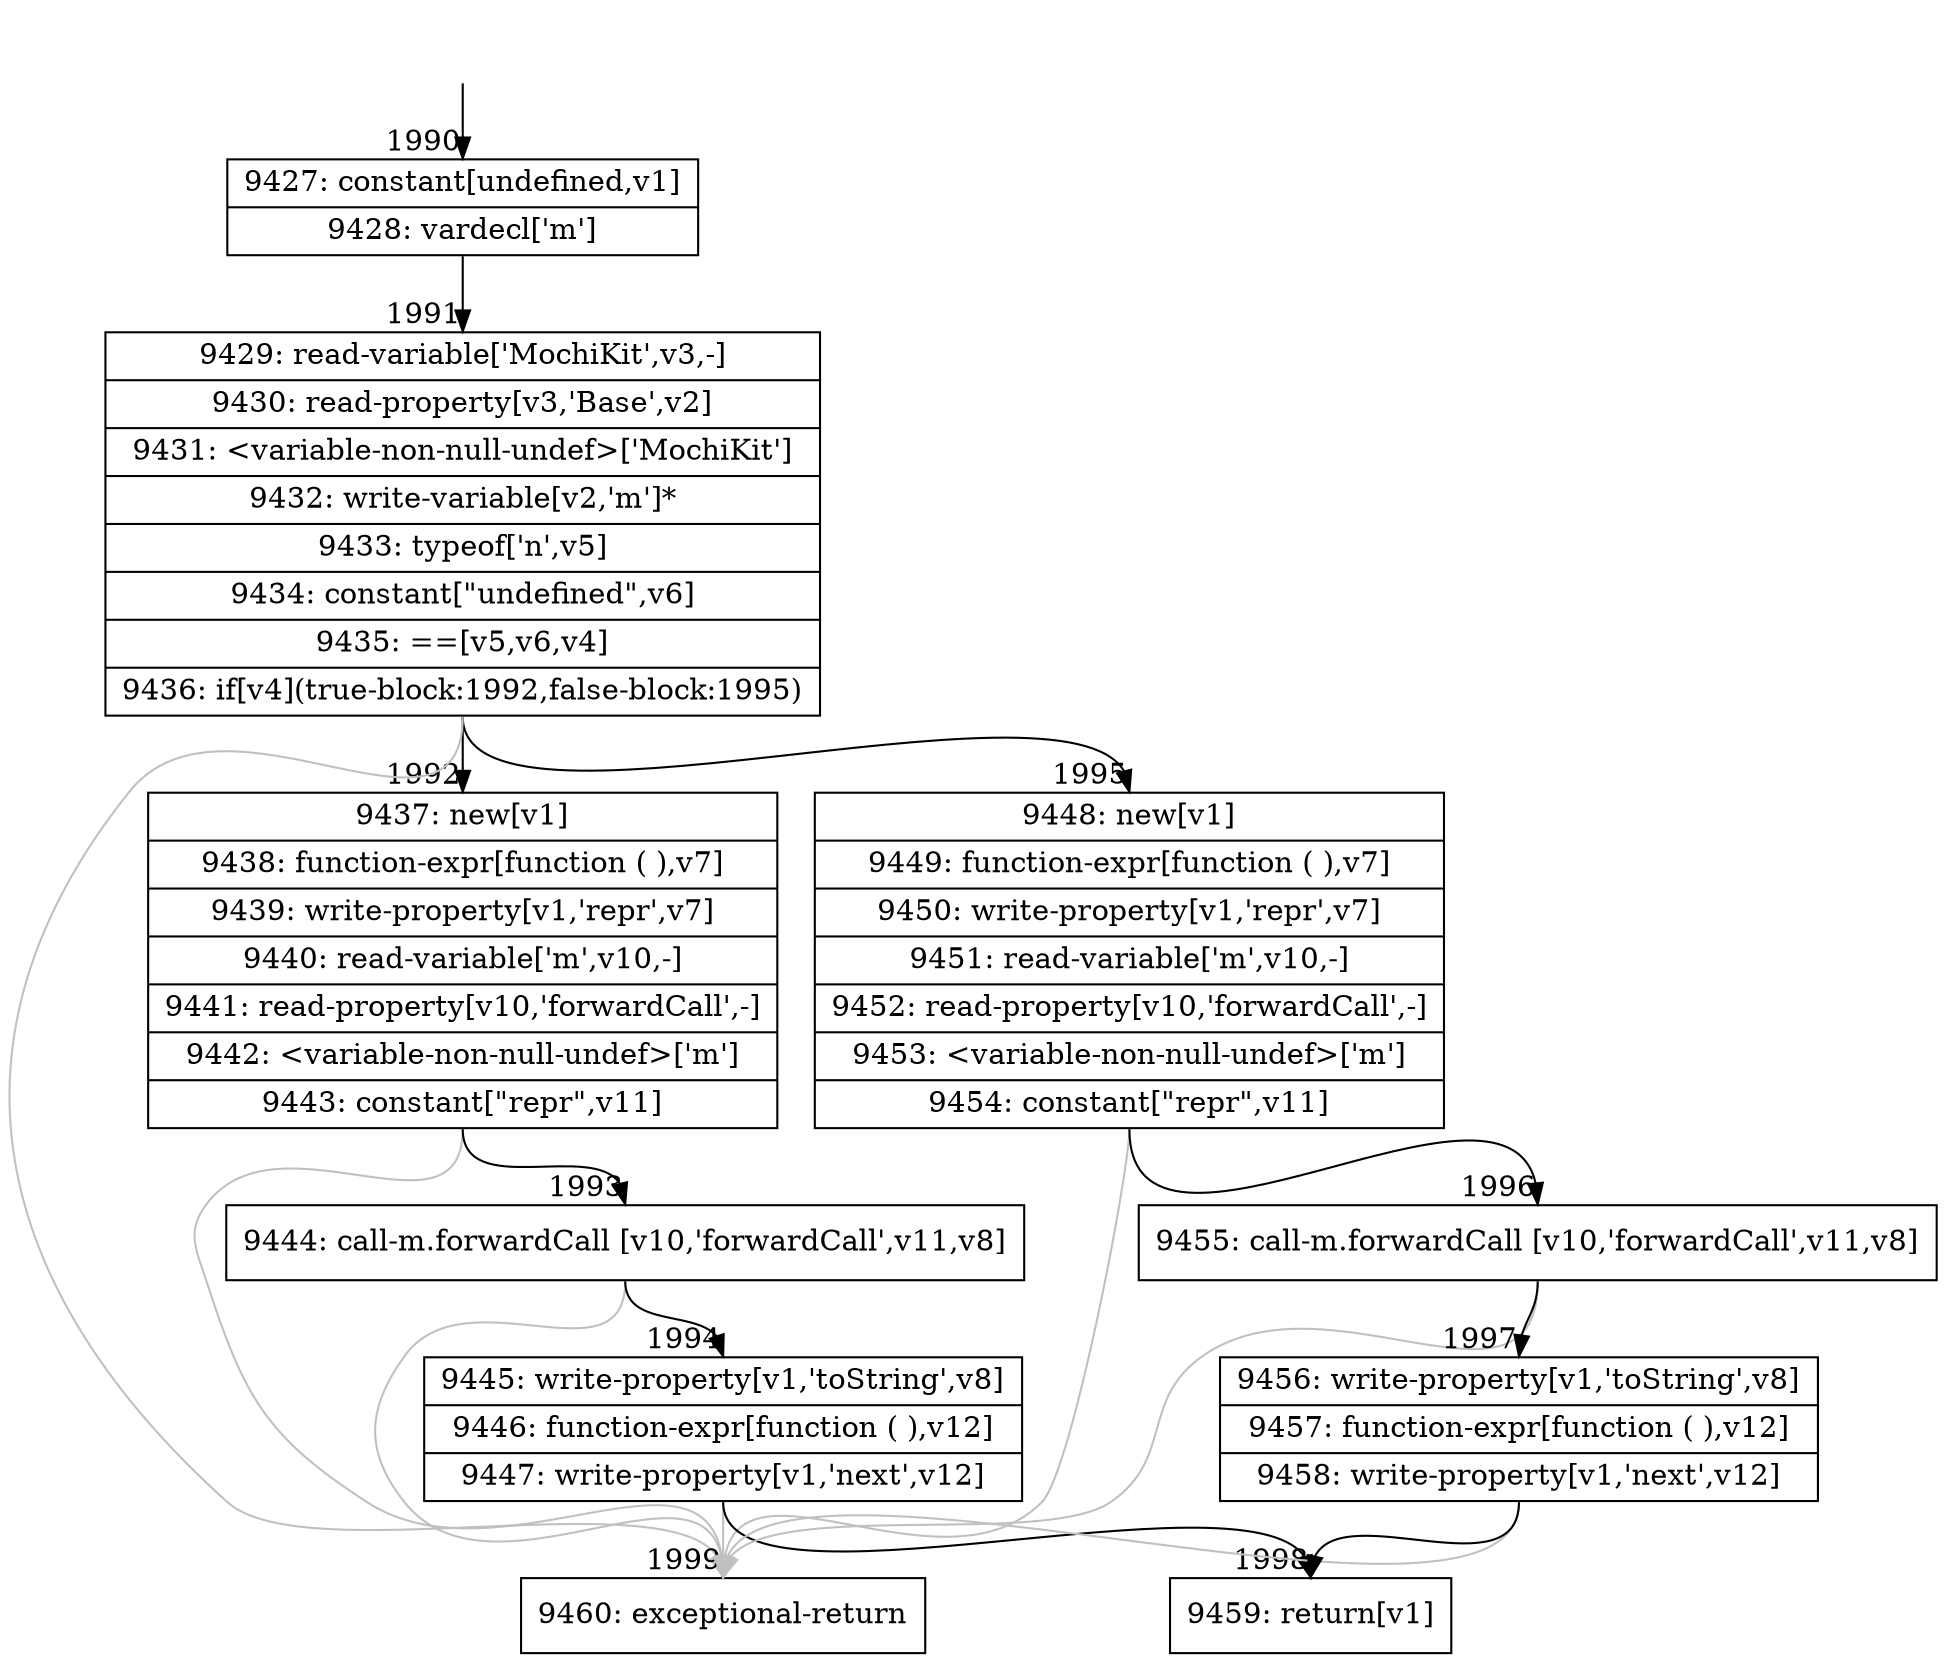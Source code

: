 digraph {
rankdir="TD"
BB_entry137[shape=none,label=""];
BB_entry137 -> BB1990 [tailport=s, headport=n, headlabel="    1990"]
BB1990 [shape=record label="{9427: constant[undefined,v1]|9428: vardecl['m']}" ] 
BB1990 -> BB1991 [tailport=s, headport=n, headlabel="      1991"]
BB1991 [shape=record label="{9429: read-variable['MochiKit',v3,-]|9430: read-property[v3,'Base',v2]|9431: \<variable-non-null-undef\>['MochiKit']|9432: write-variable[v2,'m']*|9433: typeof['n',v5]|9434: constant[\"undefined\",v6]|9435: ==[v5,v6,v4]|9436: if[v4](true-block:1992,false-block:1995)}" ] 
BB1991 -> BB1992 [tailport=s, headport=n, headlabel="      1992"]
BB1991 -> BB1995 [tailport=s, headport=n, headlabel="      1995"]
BB1991 -> BB1999 [tailport=s, headport=n, color=gray, headlabel="      1999"]
BB1992 [shape=record label="{9437: new[v1]|9438: function-expr[function ( ),v7]|9439: write-property[v1,'repr',v7]|9440: read-variable['m',v10,-]|9441: read-property[v10,'forwardCall',-]|9442: \<variable-non-null-undef\>['m']|9443: constant[\"repr\",v11]}" ] 
BB1992 -> BB1993 [tailport=s, headport=n, headlabel="      1993"]
BB1992 -> BB1999 [tailport=s, headport=n, color=gray]
BB1993 [shape=record label="{9444: call-m.forwardCall [v10,'forwardCall',v11,v8]}" ] 
BB1993 -> BB1994 [tailport=s, headport=n, headlabel="      1994"]
BB1993 -> BB1999 [tailport=s, headport=n, color=gray]
BB1994 [shape=record label="{9445: write-property[v1,'toString',v8]|9446: function-expr[function ( ),v12]|9447: write-property[v1,'next',v12]}" ] 
BB1994 -> BB1998 [tailport=s, headport=n, headlabel="      1998"]
BB1994 -> BB1999 [tailport=s, headport=n, color=gray]
BB1995 [shape=record label="{9448: new[v1]|9449: function-expr[function ( ),v7]|9450: write-property[v1,'repr',v7]|9451: read-variable['m',v10,-]|9452: read-property[v10,'forwardCall',-]|9453: \<variable-non-null-undef\>['m']|9454: constant[\"repr\",v11]}" ] 
BB1995 -> BB1996 [tailport=s, headport=n, headlabel="      1996"]
BB1995 -> BB1999 [tailport=s, headport=n, color=gray]
BB1996 [shape=record label="{9455: call-m.forwardCall [v10,'forwardCall',v11,v8]}" ] 
BB1996 -> BB1997 [tailport=s, headport=n, headlabel="      1997"]
BB1996 -> BB1999 [tailport=s, headport=n, color=gray]
BB1997 [shape=record label="{9456: write-property[v1,'toString',v8]|9457: function-expr[function ( ),v12]|9458: write-property[v1,'next',v12]}" ] 
BB1997 -> BB1998 [tailport=s, headport=n]
BB1997 -> BB1999 [tailport=s, headport=n, color=gray]
BB1998 [shape=record label="{9459: return[v1]}" ] 
BB1999 [shape=record label="{9460: exceptional-return}" ] 
//#$~ 1184
}
